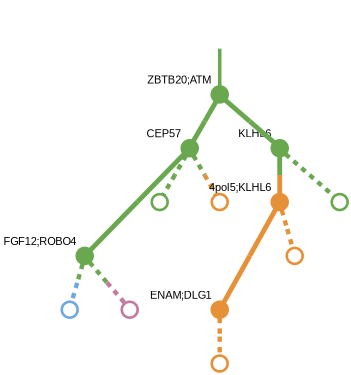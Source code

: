 strict digraph  {
graph[splines=false]; nodesep=0.7; rankdir=TB; ranksep=0.6; forcelabels=true; dpi=600; size=2.5;
0 [color="#6aa84fff", fillcolor="#6aa84fff", fixedsize=true, fontname=Arial, fontsize="12pt", height="0.25", label="", penwidth=3, shape=circle, style=filled, xlabel="ZBTB20;ATM"];
2 [color="#6aa84fff", fillcolor="#6aa84fff", fixedsize=true, fontname=Arial, fontsize="12pt", height="0.25", label="", penwidth=3, shape=circle, style=filled, xlabel=CEP57];
4 [color="#6aa84fff", fillcolor="#6aa84fff", fixedsize=true, fontname=Arial, fontsize="12pt", height="0.25", label="", penwidth=3, shape=circle, style=filled, xlabel=KLHL6];
1 [color="#6aa84fff", fillcolor="#6aa84fff", fixedsize=true, fontname=Arial, fontsize="12pt", height="0.25", label="", penwidth=3, shape=circle, style=filled, xlabel="FGF12;ROBO4"];
6 [color="#6fa8dcff", fillcolor="#6fa8dcff", fixedsize=true, fontname=Arial, fontsize="12pt", height="0.25", label="", penwidth=3, shape=circle, style=solid, xlabel=""];
7 [color="#c27ba0ff", fillcolor="#c27ba0ff", fixedsize=true, fontname=Arial, fontsize="12pt", height="0.25", label="", penwidth=3, shape=circle, style=solid, xlabel=""];
8 [color="#6aa84fff", fillcolor="#6aa84fff", fixedsize=true, fontname=Arial, fontsize="12pt", height="0.25", label="", penwidth=3, shape=circle, style=solid, xlabel=""];
9 [color="#e69138ff", fillcolor="#e69138ff", fixedsize=true, fontname=Arial, fontsize="12pt", height="0.25", label="", penwidth=3, shape=circle, style=solid, xlabel=""];
3 [color="#e69138ff", fillcolor="#e69138ff", fixedsize=true, fontname=Arial, fontsize="12pt", height="0.25", label="", penwidth=3, shape=circle, style=filled, xlabel="ENAM;DLG1"];
10 [color="#e69138ff", fillcolor="#e69138ff", fixedsize=true, fontname=Arial, fontsize="12pt", height="0.25", label="", penwidth=3, shape=circle, style=solid, xlabel=""];
5 [color="#e69138ff", fillcolor="#e69138ff", fixedsize=true, fontname=Arial, fontsize="12pt", height="0.25", label="", penwidth=3, shape=circle, style=filled, xlabel="4pol5;KLHL6"];
11 [color="#6aa84fff", fillcolor="#6aa84fff", fixedsize=true, fontname=Arial, fontsize="12pt", height="0.25", label="", penwidth=3, shape=circle, style=solid, xlabel=""];
12 [color="#e69138ff", fillcolor="#e69138ff", fixedsize=true, fontname=Arial, fontsize="12pt", height="0.25", label="", penwidth=3, shape=circle, style=solid, xlabel=""];
normal [label="", penwidth=3, style=invis, xlabel="ZBTB20;ATM"];
0 -> 2  [arrowsize=0, color="#6aa84fff;0.5:#6aa84fff", minlen="1.5", penwidth="5.5", style=solid];
0 -> 4  [arrowsize=0, color="#6aa84fff;0.5:#6aa84fff", minlen="1.5", penwidth="5.5", style=solid];
2 -> 1  [arrowsize=0, color="#6aa84fff;0.5:#6aa84fff", minlen="2.5", penwidth="5.5", style=solid];
2 -> 8  [arrowsize=0, color="#6aa84fff;0.5:#6aa84fff", minlen="1.25", penwidth=5, style=dashed];
2 -> 9  [arrowsize=0, color="#6aa84fff;0.5:#e69138ff", minlen="1.25", penwidth=5, style=dashed];
4 -> 5  [arrowsize=0, color="#6aa84fff;0.5:#e69138ff", minlen="1.25", penwidth="5.5", style=solid];
4 -> 11  [arrowsize=0, color="#6aa84fff;0.5:#6aa84fff", minlen="1.25", penwidth=5, style=dashed];
1 -> 6  [arrowsize=0, color="#6aa84fff;0.5:#6fa8dcff", minlen="1.25", penwidth=5, style=dashed];
1 -> 7  [arrowsize=0, color="#6aa84fff;0.5:#c27ba0ff", minlen="1.25", penwidth=5, style=dashed];
3 -> 10  [arrowsize=0, color="#e69138ff;0.5:#e69138ff", minlen="1.25", penwidth=5, style=dashed];
5 -> 3  [arrowsize=0, color="#e69138ff;0.5:#e69138ff", minlen="2.0", penwidth="5.5", style=solid];
5 -> 12  [arrowsize=0, color="#e69138ff;0.5:#e69138ff", minlen="1.25", penwidth=5, style=dashed];
normal -> 0  [arrowsize=0, color="#6aa84fff", label="", penwidth=4, style=solid];
}
